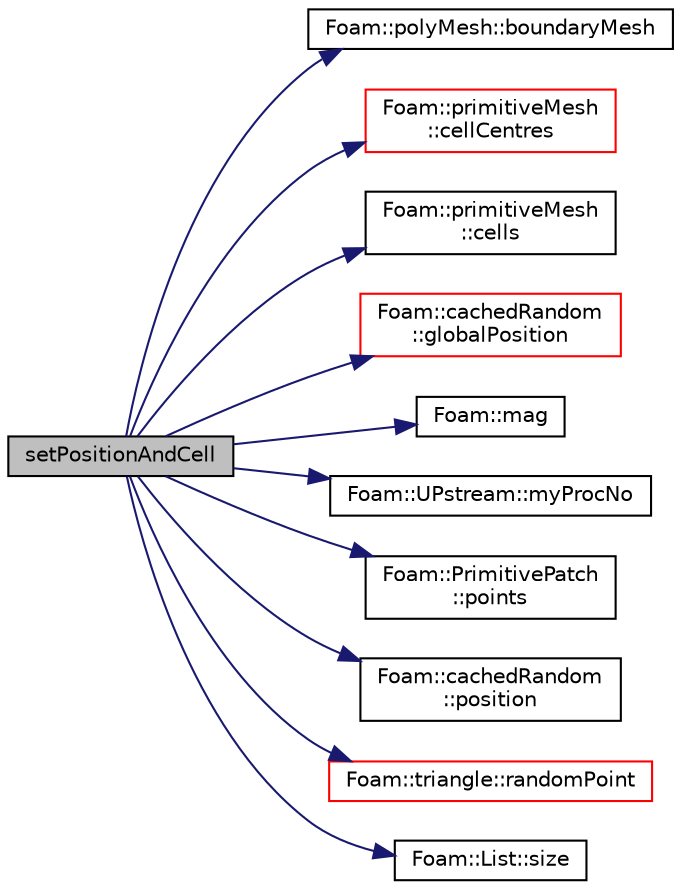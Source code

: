 digraph "setPositionAndCell"
{
  bgcolor="transparent";
  edge [fontname="Helvetica",fontsize="10",labelfontname="Helvetica",labelfontsize="10"];
  node [fontname="Helvetica",fontsize="10",shape=record];
  rankdir="LR";
  Node164 [label="setPositionAndCell",height=0.2,width=0.4,color="black", fillcolor="grey75", style="filled", fontcolor="black"];
  Node164 -> Node165 [color="midnightblue",fontsize="10",style="solid",fontname="Helvetica"];
  Node165 [label="Foam::polyMesh::boundaryMesh",height=0.2,width=0.4,color="black",URL="$a28565.html#a9f2b68c134340291eda6197f47f25484",tooltip="Return boundary mesh. "];
  Node164 -> Node166 [color="midnightblue",fontsize="10",style="solid",fontname="Helvetica"];
  Node166 [label="Foam::primitiveMesh\l::cellCentres",height=0.2,width=0.4,color="red",URL="$a28685.html#a7300aee2989c6ec70e39436816461902"];
  Node164 -> Node229 [color="midnightblue",fontsize="10",style="solid",fontname="Helvetica"];
  Node229 [label="Foam::primitiveMesh\l::cells",height=0.2,width=0.4,color="black",URL="$a28685.html#af19bf800d725a623c7b1d0101d65e7d3"];
  Node164 -> Node230 [color="midnightblue",fontsize="10",style="solid",fontname="Helvetica"];
  Node230 [label="Foam::cachedRandom\l::globalPosition",height=0.2,width=0.4,color="red",URL="$a29341.html#abd4fd894dadfb5c373ea1943724bf0cb",tooltip="Return a sample between start and end. "];
  Node164 -> Node217 [color="midnightblue",fontsize="10",style="solid",fontname="Helvetica"];
  Node217 [label="Foam::mag",height=0.2,width=0.4,color="black",URL="$a21851.html#a929da2a3fdcf3dacbbe0487d3a330dae"];
  Node164 -> Node235 [color="midnightblue",fontsize="10",style="solid",fontname="Helvetica"];
  Node235 [label="Foam::UPstream::myProcNo",height=0.2,width=0.4,color="black",URL="$a27377.html#afc74d89573de32a3032c916f8cdd1733",tooltip="Number of this process (starting from masterNo() = 0) "];
  Node164 -> Node240 [color="midnightblue",fontsize="10",style="solid",fontname="Helvetica"];
  Node240 [label="Foam::PrimitivePatch\l::points",height=0.2,width=0.4,color="black",URL="$a28693.html#aa3c7d968f31c88780c663876f64ef6a6",tooltip="Return reference to global points. "];
  Node164 -> Node241 [color="midnightblue",fontsize="10",style="solid",fontname="Helvetica"];
  Node241 [label="Foam::cachedRandom\l::position",height=0.2,width=0.4,color="black",URL="$a29341.html#a1f066a90b0e9f9d8cf1272384eecd896",tooltip="Return a sample between start and end. "];
  Node164 -> Node242 [color="midnightblue",fontsize="10",style="solid",fontname="Helvetica"];
  Node242 [label="Foam::triangle::randomPoint",height=0.2,width=0.4,color="red",URL="$a28761.html#ab7ab51653cc6b4c1050b733a54aeda57",tooltip="Return a random point on the triangle from a uniform. "];
  Node164 -> Node225 [color="midnightblue",fontsize="10",style="solid",fontname="Helvetica"];
  Node225 [label="Foam::List::size",height=0.2,width=0.4,color="black",URL="$a26833.html#a8a5f6fa29bd4b500caf186f60245b384",tooltip="Override size to be inconsistent with allocated storage. "];
}
